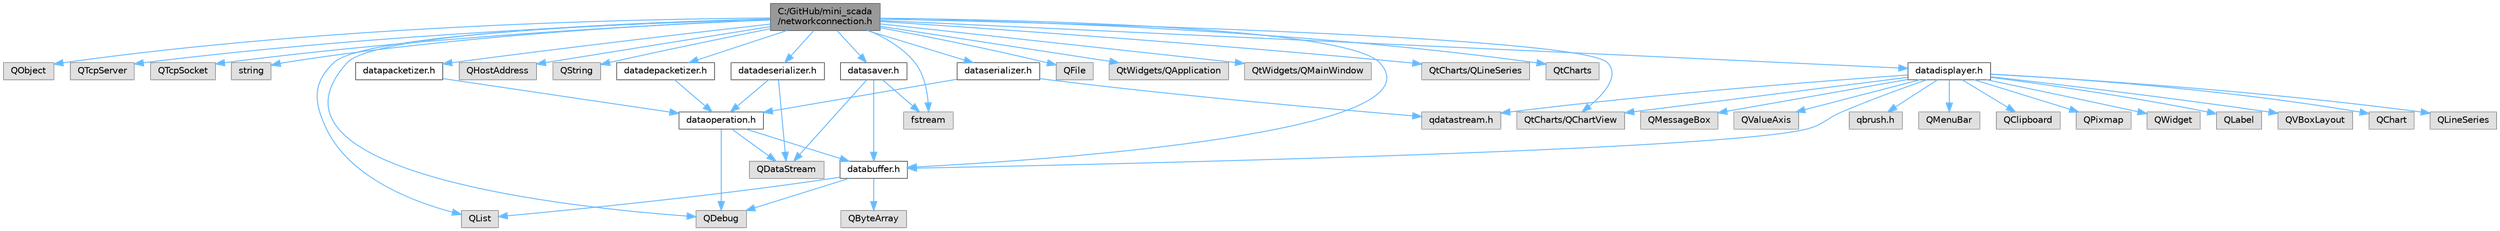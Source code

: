 digraph "C:/GitHub/mini_scada/networkconnection.h"
{
 // LATEX_PDF_SIZE
  bgcolor="transparent";
  edge [fontname=Helvetica,fontsize=10,labelfontname=Helvetica,labelfontsize=10];
  node [fontname=Helvetica,fontsize=10,shape=box,height=0.2,width=0.4];
  Node1 [id="Node000001",label="C:/GitHub/mini_scada\l/networkconnection.h",height=0.2,width=0.4,color="gray40", fillcolor="grey60", style="filled", fontcolor="black",tooltip=" "];
  Node1 -> Node2 [id="edge52_Node000001_Node000002",color="steelblue1",style="solid",tooltip=" "];
  Node2 [id="Node000002",label="QObject",height=0.2,width=0.4,color="grey60", fillcolor="#E0E0E0", style="filled",tooltip=" "];
  Node1 -> Node3 [id="edge53_Node000001_Node000003",color="steelblue1",style="solid",tooltip=" "];
  Node3 [id="Node000003",label="QTcpServer",height=0.2,width=0.4,color="grey60", fillcolor="#E0E0E0", style="filled",tooltip=" "];
  Node1 -> Node4 [id="edge54_Node000001_Node000004",color="steelblue1",style="solid",tooltip=" "];
  Node4 [id="Node000004",label="QTcpSocket",height=0.2,width=0.4,color="grey60", fillcolor="#E0E0E0", style="filled",tooltip=" "];
  Node1 -> Node5 [id="edge55_Node000001_Node000005",color="steelblue1",style="solid",tooltip=" "];
  Node5 [id="Node000005",label="string",height=0.2,width=0.4,color="grey60", fillcolor="#E0E0E0", style="filled",tooltip=" "];
  Node1 -> Node6 [id="edge56_Node000001_Node000006",color="steelblue1",style="solid",tooltip=" "];
  Node6 [id="Node000006",label="databuffer.h",height=0.2,width=0.4,color="grey40", fillcolor="white", style="filled",URL="$databuffer_8h.html",tooltip=" "];
  Node6 -> Node7 [id="edge57_Node000006_Node000007",color="steelblue1",style="solid",tooltip=" "];
  Node7 [id="Node000007",label="QByteArray",height=0.2,width=0.4,color="grey60", fillcolor="#E0E0E0", style="filled",tooltip=" "];
  Node6 -> Node8 [id="edge58_Node000006_Node000008",color="steelblue1",style="solid",tooltip=" "];
  Node8 [id="Node000008",label="QList",height=0.2,width=0.4,color="grey60", fillcolor="#E0E0E0", style="filled",tooltip=" "];
  Node6 -> Node9 [id="edge59_Node000006_Node000009",color="steelblue1",style="solid",tooltip=" "];
  Node9 [id="Node000009",label="QDebug",height=0.2,width=0.4,color="grey60", fillcolor="#E0E0E0", style="filled",tooltip=" "];
  Node1 -> Node9 [id="edge60_Node000001_Node000009",color="steelblue1",style="solid",tooltip=" "];
  Node1 -> Node8 [id="edge61_Node000001_Node000008",color="steelblue1",style="solid",tooltip=" "];
  Node1 -> Node10 [id="edge62_Node000001_Node000010",color="steelblue1",style="solid",tooltip=" "];
  Node10 [id="Node000010",label="QHostAddress",height=0.2,width=0.4,color="grey60", fillcolor="#E0E0E0", style="filled",tooltip=" "];
  Node1 -> Node11 [id="edge63_Node000001_Node000011",color="steelblue1",style="solid",tooltip=" "];
  Node11 [id="Node000011",label="QString",height=0.2,width=0.4,color="grey60", fillcolor="#E0E0E0", style="filled",tooltip=" "];
  Node1 -> Node12 [id="edge64_Node000001_Node000012",color="steelblue1",style="solid",tooltip=" "];
  Node12 [id="Node000012",label="dataserializer.h",height=0.2,width=0.4,color="grey40", fillcolor="white", style="filled",URL="$dataserializer_8h.html",tooltip=" "];
  Node12 -> Node13 [id="edge65_Node000012_Node000013",color="steelblue1",style="solid",tooltip=" "];
  Node13 [id="Node000013",label="dataoperation.h",height=0.2,width=0.4,color="grey40", fillcolor="white", style="filled",URL="$dataoperation_8h.html",tooltip=" "];
  Node13 -> Node6 [id="edge66_Node000013_Node000006",color="steelblue1",style="solid",tooltip=" "];
  Node13 -> Node14 [id="edge67_Node000013_Node000014",color="steelblue1",style="solid",tooltip=" "];
  Node14 [id="Node000014",label="QDataStream",height=0.2,width=0.4,color="grey60", fillcolor="#E0E0E0", style="filled",tooltip=" "];
  Node13 -> Node9 [id="edge68_Node000013_Node000009",color="steelblue1",style="solid",tooltip=" "];
  Node12 -> Node15 [id="edge69_Node000012_Node000015",color="steelblue1",style="solid",tooltip=" "];
  Node15 [id="Node000015",label="qdatastream.h",height=0.2,width=0.4,color="grey60", fillcolor="#E0E0E0", style="filled",tooltip=" "];
  Node1 -> Node16 [id="edge70_Node000001_Node000016",color="steelblue1",style="solid",tooltip=" "];
  Node16 [id="Node000016",label="datadeserializer.h",height=0.2,width=0.4,color="grey40", fillcolor="white", style="filled",URL="$datadeserializer_8h.html",tooltip=" "];
  Node16 -> Node13 [id="edge71_Node000016_Node000013",color="steelblue1",style="solid",tooltip=" "];
  Node16 -> Node14 [id="edge72_Node000016_Node000014",color="steelblue1",style="solid",tooltip=" "];
  Node1 -> Node17 [id="edge73_Node000001_Node000017",color="steelblue1",style="solid",tooltip=" "];
  Node17 [id="Node000017",label="datapacketizer.h",height=0.2,width=0.4,color="grey40", fillcolor="white", style="filled",URL="$datapacketizer_8h.html",tooltip=" "];
  Node17 -> Node13 [id="edge74_Node000017_Node000013",color="steelblue1",style="solid",tooltip=" "];
  Node1 -> Node18 [id="edge75_Node000001_Node000018",color="steelblue1",style="solid",tooltip=" "];
  Node18 [id="Node000018",label="datadepacketizer.h",height=0.2,width=0.4,color="grey40", fillcolor="white", style="filled",URL="$datadepacketizer_8h.html",tooltip=" "];
  Node18 -> Node13 [id="edge76_Node000018_Node000013",color="steelblue1",style="solid",tooltip=" "];
  Node1 -> Node19 [id="edge77_Node000001_Node000019",color="steelblue1",style="solid",tooltip=" "];
  Node19 [id="Node000019",label="fstream",height=0.2,width=0.4,color="grey60", fillcolor="#E0E0E0", style="filled",tooltip=" "];
  Node1 -> Node20 [id="edge78_Node000001_Node000020",color="steelblue1",style="solid",tooltip=" "];
  Node20 [id="Node000020",label="QFile",height=0.2,width=0.4,color="grey60", fillcolor="#E0E0E0", style="filled",tooltip=" "];
  Node1 -> Node21 [id="edge79_Node000001_Node000021",color="steelblue1",style="solid",tooltip=" "];
  Node21 [id="Node000021",label="QtWidgets/QApplication",height=0.2,width=0.4,color="grey60", fillcolor="#E0E0E0", style="filled",tooltip=" "];
  Node1 -> Node22 [id="edge80_Node000001_Node000022",color="steelblue1",style="solid",tooltip=" "];
  Node22 [id="Node000022",label="QtWidgets/QMainWindow",height=0.2,width=0.4,color="grey60", fillcolor="#E0E0E0", style="filled",tooltip=" "];
  Node1 -> Node23 [id="edge81_Node000001_Node000023",color="steelblue1",style="solid",tooltip=" "];
  Node23 [id="Node000023",label="QtCharts/QChartView",height=0.2,width=0.4,color="grey60", fillcolor="#E0E0E0", style="filled",tooltip=" "];
  Node1 -> Node24 [id="edge82_Node000001_Node000024",color="steelblue1",style="solid",tooltip=" "];
  Node24 [id="Node000024",label="QtCharts/QLineSeries",height=0.2,width=0.4,color="grey60", fillcolor="#E0E0E0", style="filled",tooltip=" "];
  Node1 -> Node25 [id="edge83_Node000001_Node000025",color="steelblue1",style="solid",tooltip=" "];
  Node25 [id="Node000025",label="QtCharts",height=0.2,width=0.4,color="grey60", fillcolor="#E0E0E0", style="filled",tooltip=" "];
  Node1 -> Node26 [id="edge84_Node000001_Node000026",color="steelblue1",style="solid",tooltip=" "];
  Node26 [id="Node000026",label="datasaver.h",height=0.2,width=0.4,color="grey40", fillcolor="white", style="filled",URL="$datasaver_8h.html",tooltip=" "];
  Node26 -> Node6 [id="edge85_Node000026_Node000006",color="steelblue1",style="solid",tooltip=" "];
  Node26 -> Node19 [id="edge86_Node000026_Node000019",color="steelblue1",style="solid",tooltip=" "];
  Node26 -> Node14 [id="edge87_Node000026_Node000014",color="steelblue1",style="solid",tooltip=" "];
  Node1 -> Node27 [id="edge88_Node000001_Node000027",color="steelblue1",style="solid",tooltip=" "];
  Node27 [id="Node000027",label="datadisplayer.h",height=0.2,width=0.4,color="grey40", fillcolor="white", style="filled",URL="$datadisplayer_8h.html",tooltip=" "];
  Node27 -> Node28 [id="edge89_Node000027_Node000028",color="steelblue1",style="solid",tooltip=" "];
  Node28 [id="Node000028",label="QWidget",height=0.2,width=0.4,color="grey60", fillcolor="#E0E0E0", style="filled",tooltip=" "];
  Node27 -> Node6 [id="edge90_Node000027_Node000006",color="steelblue1",style="solid",tooltip=" "];
  Node27 -> Node15 [id="edge91_Node000027_Node000015",color="steelblue1",style="solid",tooltip=" "];
  Node27 -> Node29 [id="edge92_Node000027_Node000029",color="steelblue1",style="solid",tooltip=" "];
  Node29 [id="Node000029",label="QLabel",height=0.2,width=0.4,color="grey60", fillcolor="#E0E0E0", style="filled",tooltip=" "];
  Node27 -> Node30 [id="edge93_Node000027_Node000030",color="steelblue1",style="solid",tooltip=" "];
  Node30 [id="Node000030",label="QVBoxLayout",height=0.2,width=0.4,color="grey60", fillcolor="#E0E0E0", style="filled",tooltip=" "];
  Node27 -> Node31 [id="edge94_Node000027_Node000031",color="steelblue1",style="solid",tooltip=" "];
  Node31 [id="Node000031",label="QChart",height=0.2,width=0.4,color="grey60", fillcolor="#E0E0E0", style="filled",tooltip=" "];
  Node27 -> Node32 [id="edge95_Node000027_Node000032",color="steelblue1",style="solid",tooltip=" "];
  Node32 [id="Node000032",label="QLineSeries",height=0.2,width=0.4,color="grey60", fillcolor="#E0E0E0", style="filled",tooltip=" "];
  Node27 -> Node23 [id="edge96_Node000027_Node000023",color="steelblue1",style="solid",tooltip=" "];
  Node27 -> Node33 [id="edge97_Node000027_Node000033",color="steelblue1",style="solid",tooltip=" "];
  Node33 [id="Node000033",label="QMessageBox",height=0.2,width=0.4,color="grey60", fillcolor="#E0E0E0", style="filled",tooltip=" "];
  Node27 -> Node34 [id="edge98_Node000027_Node000034",color="steelblue1",style="solid",tooltip=" "];
  Node34 [id="Node000034",label="QValueAxis",height=0.2,width=0.4,color="grey60", fillcolor="#E0E0E0", style="filled",tooltip=" "];
  Node27 -> Node35 [id="edge99_Node000027_Node000035",color="steelblue1",style="solid",tooltip=" "];
  Node35 [id="Node000035",label="qbrush.h",height=0.2,width=0.4,color="grey60", fillcolor="#E0E0E0", style="filled",tooltip=" "];
  Node27 -> Node36 [id="edge100_Node000027_Node000036",color="steelblue1",style="solid",tooltip=" "];
  Node36 [id="Node000036",label="QMenuBar",height=0.2,width=0.4,color="grey60", fillcolor="#E0E0E0", style="filled",tooltip=" "];
  Node27 -> Node37 [id="edge101_Node000027_Node000037",color="steelblue1",style="solid",tooltip=" "];
  Node37 [id="Node000037",label="QClipboard",height=0.2,width=0.4,color="grey60", fillcolor="#E0E0E0", style="filled",tooltip=" "];
  Node27 -> Node38 [id="edge102_Node000027_Node000038",color="steelblue1",style="solid",tooltip=" "];
  Node38 [id="Node000038",label="QPixmap",height=0.2,width=0.4,color="grey60", fillcolor="#E0E0E0", style="filled",tooltip=" "];
}
